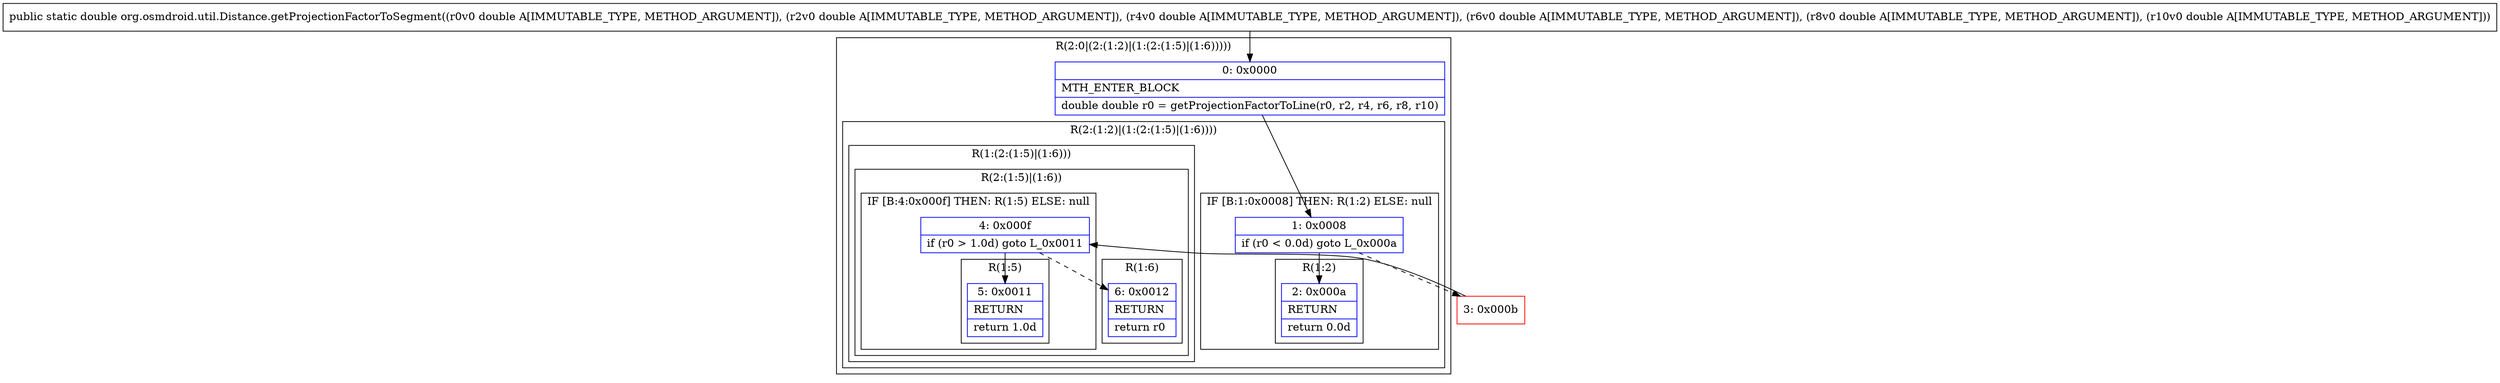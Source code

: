 digraph "CFG fororg.osmdroid.util.Distance.getProjectionFactorToSegment(DDDDDD)D" {
subgraph cluster_Region_206280871 {
label = "R(2:0|(2:(1:2)|(1:(2:(1:5)|(1:6)))))";
node [shape=record,color=blue];
Node_0 [shape=record,label="{0\:\ 0x0000|MTH_ENTER_BLOCK\l|double double r0 = getProjectionFactorToLine(r0, r2, r4, r6, r8, r10)\l}"];
subgraph cluster_Region_764459716 {
label = "R(2:(1:2)|(1:(2:(1:5)|(1:6))))";
node [shape=record,color=blue];
subgraph cluster_IfRegion_633563896 {
label = "IF [B:1:0x0008] THEN: R(1:2) ELSE: null";
node [shape=record,color=blue];
Node_1 [shape=record,label="{1\:\ 0x0008|if (r0 \< 0.0d) goto L_0x000a\l}"];
subgraph cluster_Region_1757224942 {
label = "R(1:2)";
node [shape=record,color=blue];
Node_2 [shape=record,label="{2\:\ 0x000a|RETURN\l|return 0.0d\l}"];
}
}
subgraph cluster_Region_1971339829 {
label = "R(1:(2:(1:5)|(1:6)))";
node [shape=record,color=blue];
subgraph cluster_Region_1154647357 {
label = "R(2:(1:5)|(1:6))";
node [shape=record,color=blue];
subgraph cluster_IfRegion_639685562 {
label = "IF [B:4:0x000f] THEN: R(1:5) ELSE: null";
node [shape=record,color=blue];
Node_4 [shape=record,label="{4\:\ 0x000f|if (r0 \> 1.0d) goto L_0x0011\l}"];
subgraph cluster_Region_1824281081 {
label = "R(1:5)";
node [shape=record,color=blue];
Node_5 [shape=record,label="{5\:\ 0x0011|RETURN\l|return 1.0d\l}"];
}
}
subgraph cluster_Region_69312910 {
label = "R(1:6)";
node [shape=record,color=blue];
Node_6 [shape=record,label="{6\:\ 0x0012|RETURN\l|return r0\l}"];
}
}
}
}
}
Node_3 [shape=record,color=red,label="{3\:\ 0x000b}"];
MethodNode[shape=record,label="{public static double org.osmdroid.util.Distance.getProjectionFactorToSegment((r0v0 double A[IMMUTABLE_TYPE, METHOD_ARGUMENT]), (r2v0 double A[IMMUTABLE_TYPE, METHOD_ARGUMENT]), (r4v0 double A[IMMUTABLE_TYPE, METHOD_ARGUMENT]), (r6v0 double A[IMMUTABLE_TYPE, METHOD_ARGUMENT]), (r8v0 double A[IMMUTABLE_TYPE, METHOD_ARGUMENT]), (r10v0 double A[IMMUTABLE_TYPE, METHOD_ARGUMENT])) }"];
MethodNode -> Node_0;
Node_0 -> Node_1;
Node_1 -> Node_2;
Node_1 -> Node_3[style=dashed];
Node_4 -> Node_5;
Node_4 -> Node_6[style=dashed];
Node_3 -> Node_4;
}

